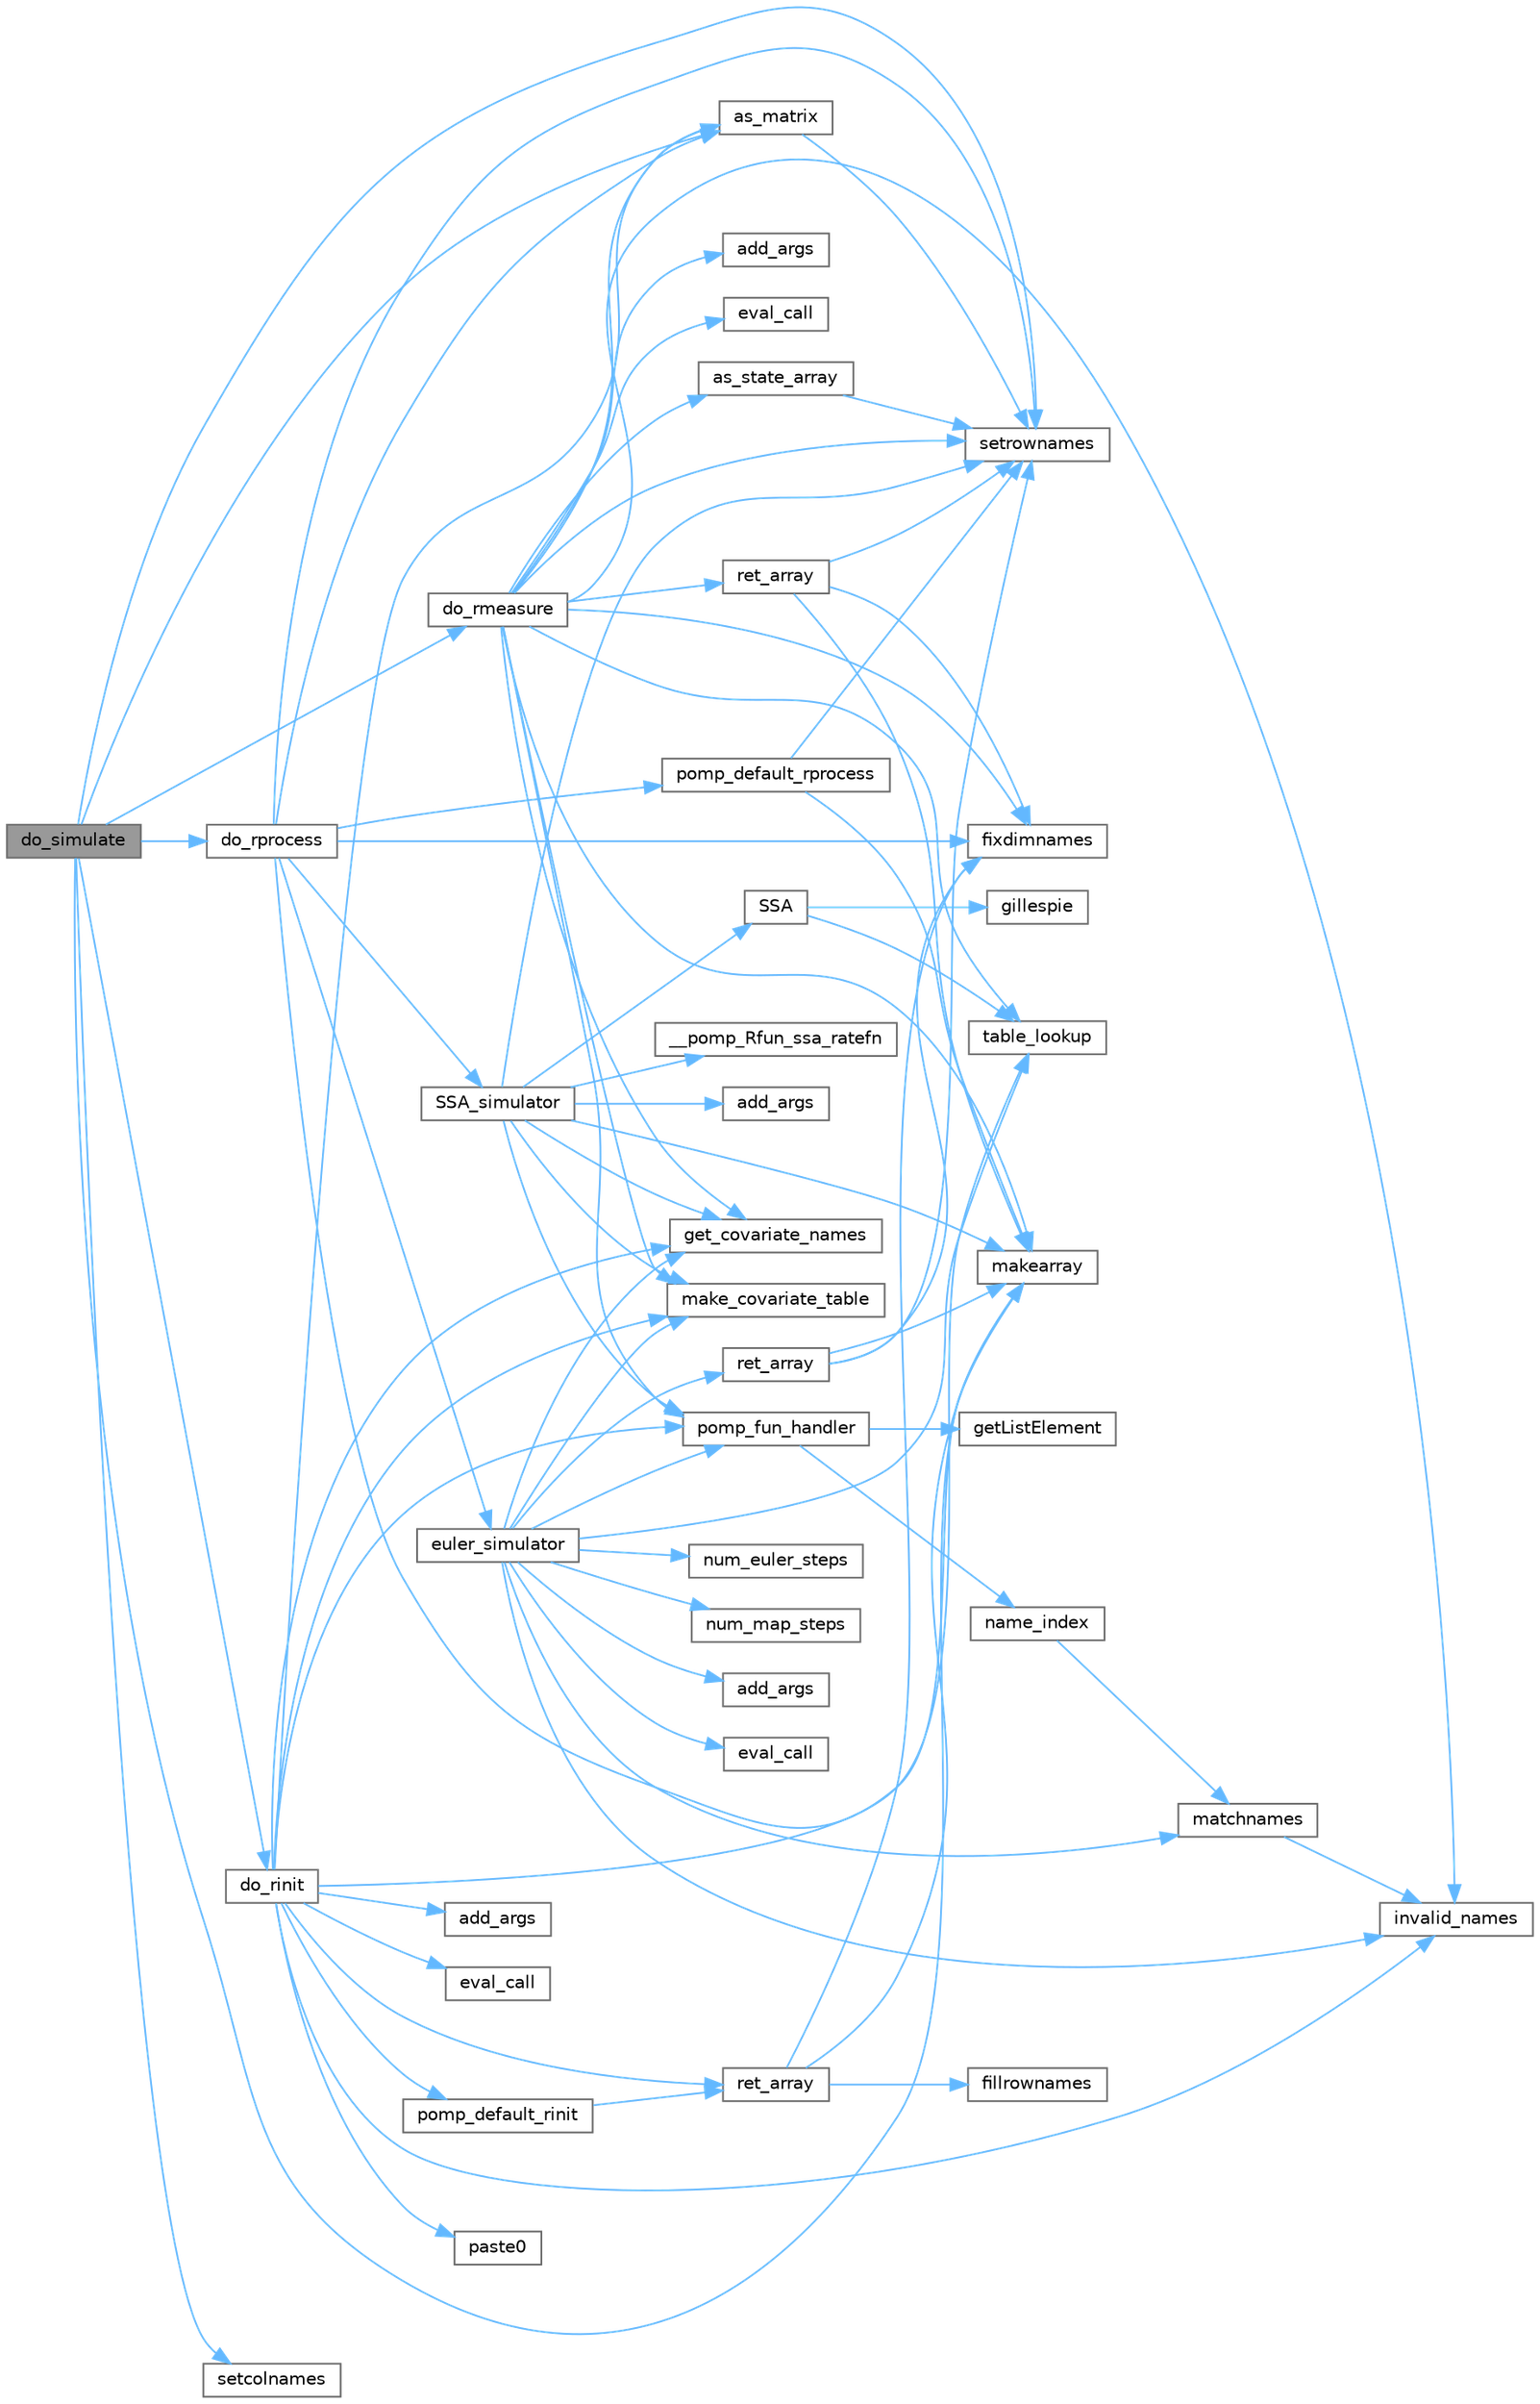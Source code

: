 digraph "do_simulate"
{
 // LATEX_PDF_SIZE
  bgcolor="transparent";
  edge [fontname=Helvetica,fontsize=10,labelfontname=Helvetica,labelfontsize=10];
  node [fontname=Helvetica,fontsize=10,shape=box,height=0.2,width=0.4];
  rankdir="LR";
  Node1 [id="Node000001",label="do_simulate",height=0.2,width=0.4,color="gray40", fillcolor="grey60", style="filled", fontcolor="black",tooltip=" "];
  Node1 -> Node2 [id="edge1_Node000001_Node000002",color="steelblue1",style="solid",tooltip=" "];
  Node2 [id="Node000002",label="as_matrix",height=0.2,width=0.4,color="grey40", fillcolor="white", style="filled",URL="$pomp__defines_8h.html#ad396407a99088c710b270a9c1dc3aa9d",tooltip=" "];
  Node2 -> Node3 [id="edge2_Node000002_Node000003",color="steelblue1",style="solid",tooltip=" "];
  Node3 [id="Node000003",label="setrownames",height=0.2,width=0.4,color="grey40", fillcolor="white", style="filled",URL="$pomp__defines_8h.html#a26453e4cfff7ec27ff31d617583dcae4",tooltip=" "];
  Node1 -> Node4 [id="edge3_Node000001_Node000004",color="steelblue1",style="solid",tooltip=" "];
  Node4 [id="Node000004",label="do_rinit",height=0.2,width=0.4,color="grey40", fillcolor="white", style="filled",URL="$rinit_8c.html#ad963b9a55d662fd9085f90fa1d05b399",tooltip=" "];
  Node4 -> Node5 [id="edge4_Node000004_Node000005",color="steelblue1",style="solid",tooltip=" "];
  Node5 [id="Node000005",label="add_args",height=0.2,width=0.4,color="grey40", fillcolor="white", style="filled",URL="$rinit_8c.html#afdfe8d3f0939427e72c44c0e4f3bb102",tooltip=" "];
  Node4 -> Node2 [id="edge5_Node000004_Node000002",color="steelblue1",style="solid",tooltip=" "];
  Node4 -> Node6 [id="edge6_Node000004_Node000006",color="steelblue1",style="solid",tooltip=" "];
  Node6 [id="Node000006",label="eval_call",height=0.2,width=0.4,color="grey40", fillcolor="white", style="filled",URL="$rinit_8c.html#ac243dd8b5b0b777968905b257e24dc9c",tooltip=" "];
  Node4 -> Node7 [id="edge7_Node000004_Node000007",color="steelblue1",style="solid",tooltip=" "];
  Node7 [id="Node000007",label="get_covariate_names",height=0.2,width=0.4,color="grey40", fillcolor="white", style="filled",URL="$lookup__table_8c.html#aa7a80c78f9ef26859eea09b5299e702b",tooltip=" "];
  Node4 -> Node8 [id="edge8_Node000004_Node000008",color="steelblue1",style="solid",tooltip=" "];
  Node8 [id="Node000008",label="invalid_names",height=0.2,width=0.4,color="grey40", fillcolor="white", style="filled",URL="$pomp__defines_8h.html#ac56010c8d35a155162376d066856f663",tooltip=" "];
  Node4 -> Node9 [id="edge9_Node000004_Node000009",color="steelblue1",style="solid",tooltip=" "];
  Node9 [id="Node000009",label="make_covariate_table",height=0.2,width=0.4,color="grey40", fillcolor="white", style="filled",URL="$lookup__table_8c.html#a1e57a24640cb0d9f6f8d55e02c3d553f",tooltip=" "];
  Node4 -> Node10 [id="edge10_Node000004_Node000010",color="steelblue1",style="solid",tooltip=" "];
  Node10 [id="Node000010",label="paste0",height=0.2,width=0.4,color="grey40", fillcolor="white", style="filled",URL="$rinit_8c.html#a4d765252bd25e8eb50da6837a15b5416",tooltip=" "];
  Node4 -> Node11 [id="edge11_Node000004_Node000011",color="steelblue1",style="solid",tooltip=" "];
  Node11 [id="Node000011",label="pomp_default_rinit",height=0.2,width=0.4,color="grey40", fillcolor="white", style="filled",URL="$rinit_8c.html#a966f509fab1f9d9e38fc64d7e5773ede",tooltip=" "];
  Node11 -> Node12 [id="edge12_Node000011_Node000012",color="steelblue1",style="solid",tooltip=" "];
  Node12 [id="Node000012",label="ret_array",height=0.2,width=0.4,color="grey40", fillcolor="white", style="filled",URL="$rinit_8c.html#a1d34a269c2da0e05ebce19a2d07bf123",tooltip=" "];
  Node12 -> Node13 [id="edge13_Node000012_Node000013",color="steelblue1",style="solid",tooltip=" "];
  Node13 [id="Node000013",label="fillrownames",height=0.2,width=0.4,color="grey40", fillcolor="white", style="filled",URL="$pomp__defines_8h.html#a70fd8ac5f480dcaebc10fe9cb9074732",tooltip=" "];
  Node12 -> Node14 [id="edge14_Node000012_Node000014",color="steelblue1",style="solid",tooltip=" "];
  Node14 [id="Node000014",label="fixdimnames",height=0.2,width=0.4,color="grey40", fillcolor="white", style="filled",URL="$pomp__defines_8h.html#a263b864ea80d9008e4c96ffe013f1dff",tooltip=" "];
  Node12 -> Node15 [id="edge15_Node000012_Node000015",color="steelblue1",style="solid",tooltip=" "];
  Node15 [id="Node000015",label="makearray",height=0.2,width=0.4,color="grey40", fillcolor="white", style="filled",URL="$pomp__defines_8h.html#a8ab2bdfb97326c698544007bd60c1a49",tooltip=" "];
  Node4 -> Node16 [id="edge16_Node000004_Node000016",color="steelblue1",style="solid",tooltip=" "];
  Node16 [id="Node000016",label="pomp_fun_handler",height=0.2,width=0.4,color="grey40", fillcolor="white", style="filled",URL="$pomp__fun_8c.html#a94db08f2d9f751e7832aaadb5ae6920e",tooltip=" "];
  Node16 -> Node17 [id="edge17_Node000016_Node000017",color="steelblue1",style="solid",tooltip=" "];
  Node17 [id="Node000017",label="getListElement",height=0.2,width=0.4,color="grey40", fillcolor="white", style="filled",URL="$pomp__defines_8h.html#ab39b1553739e35037c2a8846ba65594f",tooltip=" "];
  Node16 -> Node18 [id="edge18_Node000016_Node000018",color="steelblue1",style="solid",tooltip=" "];
  Node18 [id="Node000018",label="name_index",height=0.2,width=0.4,color="grey40", fillcolor="white", style="filled",URL="$pomp__fun_8c.html#ad3048ea27b0cd1af35870f0b0db5228e",tooltip=" "];
  Node18 -> Node19 [id="edge19_Node000018_Node000019",color="steelblue1",style="solid",tooltip=" "];
  Node19 [id="Node000019",label="matchnames",height=0.2,width=0.4,color="grey40", fillcolor="white", style="filled",URL="$pomp__defines_8h.html#a76a484fb785e5a4b35f15e41a1b8fc1b",tooltip=" "];
  Node19 -> Node8 [id="edge20_Node000019_Node000008",color="steelblue1",style="solid",tooltip=" "];
  Node4 -> Node12 [id="edge21_Node000004_Node000012",color="steelblue1",style="solid",tooltip=" "];
  Node4 -> Node20 [id="edge22_Node000004_Node000020",color="steelblue1",style="solid",tooltip=" "];
  Node20 [id="Node000020",label="table_lookup",height=0.2,width=0.4,color="grey40", fillcolor="white", style="filled",URL="$lookup__table_8c.html#a036b9fb7cfc62e3984889f95024971a0",tooltip=" "];
  Node1 -> Node21 [id="edge23_Node000001_Node000021",color="steelblue1",style="solid",tooltip=" "];
  Node21 [id="Node000021",label="do_rmeasure",height=0.2,width=0.4,color="grey40", fillcolor="white", style="filled",URL="$rmeasure_8c.html#aa4917309d8b878da9adfc8ee6223bc2a",tooltip=" "];
  Node21 -> Node22 [id="edge24_Node000021_Node000022",color="steelblue1",style="solid",tooltip=" "];
  Node22 [id="Node000022",label="add_args",height=0.2,width=0.4,color="grey40", fillcolor="white", style="filled",URL="$rmeasure_8c.html#ae5591ed3a1a462f91141cff304975884",tooltip=" "];
  Node21 -> Node2 [id="edge25_Node000021_Node000002",color="steelblue1",style="solid",tooltip=" "];
  Node21 -> Node23 [id="edge26_Node000021_Node000023",color="steelblue1",style="solid",tooltip=" "];
  Node23 [id="Node000023",label="as_state_array",height=0.2,width=0.4,color="grey40", fillcolor="white", style="filled",URL="$pomp__defines_8h.html#a8b775a55898690bdc11c348d0b5dc8c1",tooltip=" "];
  Node23 -> Node3 [id="edge27_Node000023_Node000003",color="steelblue1",style="solid",tooltip=" "];
  Node21 -> Node24 [id="edge28_Node000021_Node000024",color="steelblue1",style="solid",tooltip=" "];
  Node24 [id="Node000024",label="eval_call",height=0.2,width=0.4,color="grey40", fillcolor="white", style="filled",URL="$rmeasure_8c.html#a9e133b8f86812dcd3682439751eaef63",tooltip=" "];
  Node21 -> Node14 [id="edge29_Node000021_Node000014",color="steelblue1",style="solid",tooltip=" "];
  Node21 -> Node7 [id="edge30_Node000021_Node000007",color="steelblue1",style="solid",tooltip=" "];
  Node21 -> Node8 [id="edge31_Node000021_Node000008",color="steelblue1",style="solid",tooltip=" "];
  Node21 -> Node9 [id="edge32_Node000021_Node000009",color="steelblue1",style="solid",tooltip=" "];
  Node21 -> Node15 [id="edge33_Node000021_Node000015",color="steelblue1",style="solid",tooltip=" "];
  Node21 -> Node16 [id="edge34_Node000021_Node000016",color="steelblue1",style="solid",tooltip=" "];
  Node21 -> Node25 [id="edge35_Node000021_Node000025",color="steelblue1",style="solid",tooltip=" "];
  Node25 [id="Node000025",label="ret_array",height=0.2,width=0.4,color="grey40", fillcolor="white", style="filled",URL="$rmeasure_8c.html#aff505c906b432ad2e9b72dc28feb374d",tooltip=" "];
  Node25 -> Node14 [id="edge36_Node000025_Node000014",color="steelblue1",style="solid",tooltip=" "];
  Node25 -> Node15 [id="edge37_Node000025_Node000015",color="steelblue1",style="solid",tooltip=" "];
  Node25 -> Node3 [id="edge38_Node000025_Node000003",color="steelblue1",style="solid",tooltip=" "];
  Node21 -> Node3 [id="edge39_Node000021_Node000003",color="steelblue1",style="solid",tooltip=" "];
  Node21 -> Node20 [id="edge40_Node000021_Node000020",color="steelblue1",style="solid",tooltip=" "];
  Node1 -> Node26 [id="edge41_Node000001_Node000026",color="steelblue1",style="solid",tooltip=" "];
  Node26 [id="Node000026",label="do_rprocess",height=0.2,width=0.4,color="grey40", fillcolor="white", style="filled",URL="$rprocess_8c.html#a91f2867fc46d33e1778108853725d74a",tooltip=" "];
  Node26 -> Node2 [id="edge42_Node000026_Node000002",color="steelblue1",style="solid",tooltip=" "];
  Node26 -> Node27 [id="edge43_Node000026_Node000027",color="steelblue1",style="solid",tooltip=" "];
  Node27 [id="Node000027",label="euler_simulator",height=0.2,width=0.4,color="grey40", fillcolor="white", style="filled",URL="$euler_8c.html#af1e18bd117c75ccef2b6bd7f45439b44",tooltip=" "];
  Node27 -> Node28 [id="edge44_Node000027_Node000028",color="steelblue1",style="solid",tooltip=" "];
  Node28 [id="Node000028",label="add_args",height=0.2,width=0.4,color="grey40", fillcolor="white", style="filled",URL="$euler_8c.html#ae5591ed3a1a462f91141cff304975884",tooltip=" "];
  Node27 -> Node29 [id="edge45_Node000027_Node000029",color="steelblue1",style="solid",tooltip=" "];
  Node29 [id="Node000029",label="eval_call",height=0.2,width=0.4,color="grey40", fillcolor="white", style="filled",URL="$euler_8c.html#ad78b5357467ce6dfb3b594a64a0e3d08",tooltip=" "];
  Node27 -> Node7 [id="edge46_Node000027_Node000007",color="steelblue1",style="solid",tooltip=" "];
  Node27 -> Node8 [id="edge47_Node000027_Node000008",color="steelblue1",style="solid",tooltip=" "];
  Node27 -> Node9 [id="edge48_Node000027_Node000009",color="steelblue1",style="solid",tooltip=" "];
  Node27 -> Node19 [id="edge49_Node000027_Node000019",color="steelblue1",style="solid",tooltip=" "];
  Node27 -> Node30 [id="edge50_Node000027_Node000030",color="steelblue1",style="solid",tooltip=" "];
  Node30 [id="Node000030",label="num_euler_steps",height=0.2,width=0.4,color="grey40", fillcolor="white", style="filled",URL="$euler_8c.html#a3da8d135fe6d232031cf7c314f432265",tooltip=" "];
  Node27 -> Node31 [id="edge51_Node000027_Node000031",color="steelblue1",style="solid",tooltip=" "];
  Node31 [id="Node000031",label="num_map_steps",height=0.2,width=0.4,color="grey40", fillcolor="white", style="filled",URL="$euler_8c.html#a0681d20c093a288da04bffa9adbfe48a",tooltip=" "];
  Node27 -> Node16 [id="edge52_Node000027_Node000016",color="steelblue1",style="solid",tooltip=" "];
  Node27 -> Node32 [id="edge53_Node000027_Node000032",color="steelblue1",style="solid",tooltip=" "];
  Node32 [id="Node000032",label="ret_array",height=0.2,width=0.4,color="grey40", fillcolor="white", style="filled",URL="$euler_8c.html#aff505c906b432ad2e9b72dc28feb374d",tooltip=" "];
  Node32 -> Node14 [id="edge54_Node000032_Node000014",color="steelblue1",style="solid",tooltip=" "];
  Node32 -> Node15 [id="edge55_Node000032_Node000015",color="steelblue1",style="solid",tooltip=" "];
  Node32 -> Node3 [id="edge56_Node000032_Node000003",color="steelblue1",style="solid",tooltip=" "];
  Node27 -> Node20 [id="edge57_Node000027_Node000020",color="steelblue1",style="solid",tooltip=" "];
  Node26 -> Node14 [id="edge58_Node000026_Node000014",color="steelblue1",style="solid",tooltip=" "];
  Node26 -> Node15 [id="edge59_Node000026_Node000015",color="steelblue1",style="solid",tooltip=" "];
  Node26 -> Node33 [id="edge60_Node000026_Node000033",color="steelblue1",style="solid",tooltip=" "];
  Node33 [id="Node000033",label="pomp_default_rprocess",height=0.2,width=0.4,color="grey40", fillcolor="white", style="filled",URL="$rprocess_8c.html#a37e868d572ef0240fa585840f2aed80f",tooltip=" "];
  Node33 -> Node15 [id="edge61_Node000033_Node000015",color="steelblue1",style="solid",tooltip=" "];
  Node33 -> Node3 [id="edge62_Node000033_Node000003",color="steelblue1",style="solid",tooltip=" "];
  Node26 -> Node3 [id="edge63_Node000026_Node000003",color="steelblue1",style="solid",tooltip=" "];
  Node26 -> Node34 [id="edge64_Node000026_Node000034",color="steelblue1",style="solid",tooltip=" "];
  Node34 [id="Node000034",label="SSA_simulator",height=0.2,width=0.4,color="grey40", fillcolor="white", style="filled",URL="$ssa_8c.html#a868191e685624fbffd57ee4f32859ac6",tooltip=" "];
  Node34 -> Node35 [id="edge65_Node000034_Node000035",color="steelblue1",style="solid",tooltip=" "];
  Node35 [id="Node000035",label="__pomp_Rfun_ssa_ratefn",height=0.2,width=0.4,color="grey40", fillcolor="white", style="filled",URL="$ssa_8c.html#a8c08e69dae809f2cec273c05025824f9",tooltip=" "];
  Node34 -> Node36 [id="edge66_Node000034_Node000036",color="steelblue1",style="solid",tooltip=" "];
  Node36 [id="Node000036",label="add_args",height=0.2,width=0.4,color="grey40", fillcolor="white", style="filled",URL="$ssa_8c.html#ae5591ed3a1a462f91141cff304975884",tooltip=" "];
  Node34 -> Node7 [id="edge67_Node000034_Node000007",color="steelblue1",style="solid",tooltip=" "];
  Node34 -> Node9 [id="edge68_Node000034_Node000009",color="steelblue1",style="solid",tooltip=" "];
  Node34 -> Node15 [id="edge69_Node000034_Node000015",color="steelblue1",style="solid",tooltip=" "];
  Node34 -> Node16 [id="edge70_Node000034_Node000016",color="steelblue1",style="solid",tooltip=" "];
  Node34 -> Node3 [id="edge71_Node000034_Node000003",color="steelblue1",style="solid",tooltip=" "];
  Node34 -> Node37 [id="edge72_Node000034_Node000037",color="steelblue1",style="solid",tooltip=" "];
  Node37 [id="Node000037",label="SSA",height=0.2,width=0.4,color="grey40", fillcolor="white", style="filled",URL="$ssa_8c.html#a08a1d63aa145b71449d68985c31ab32c",tooltip=" "];
  Node37 -> Node38 [id="edge73_Node000037_Node000038",color="steelblue1",style="solid",tooltip=" "];
  Node38 [id="Node000038",label="gillespie",height=0.2,width=0.4,color="grey40", fillcolor="white", style="filled",URL="$ssa_8c.html#ababe355bb7829a954134d13bfe49fabd",tooltip=" "];
  Node37 -> Node20 [id="edge74_Node000037_Node000020",color="steelblue1",style="solid",tooltip=" "];
  Node1 -> Node15 [id="edge75_Node000001_Node000015",color="steelblue1",style="solid",tooltip=" "];
  Node1 -> Node39 [id="edge76_Node000001_Node000039",color="steelblue1",style="solid",tooltip=" "];
  Node39 [id="Node000039",label="setcolnames",height=0.2,width=0.4,color="grey40", fillcolor="white", style="filled",URL="$pomp__defines_8h.html#a796a0cd2011dadc57c790c46532ef00b",tooltip=" "];
  Node1 -> Node3 [id="edge77_Node000001_Node000003",color="steelblue1",style="solid",tooltip=" "];
}
